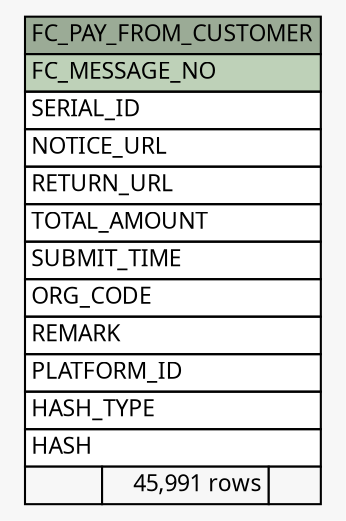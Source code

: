 // dot 2.26.0 on Linux 2.6.32-504.3.3.el6.x86_64
// SchemaSpy rev Unknown
digraph "FC_PAY_FROM_CUSTOMER" {
  graph [
    rankdir="RL"
    bgcolor="#f7f7f7"
    nodesep="0.18"
    ranksep="0.46"
    fontname="Microsoft YaHei"
    fontsize="11"
  ];
  node [
    fontname="Microsoft YaHei"
    fontsize="11"
    shape="plaintext"
  ];
  edge [
    arrowsize="0.8"
  ];
  "FC_PAY_FROM_CUSTOMER" [
    label=<
    <TABLE BORDER="0" CELLBORDER="1" CELLSPACING="0" BGCOLOR="#ffffff">
      <TR><TD COLSPAN="3" BGCOLOR="#9bab96" ALIGN="CENTER">FC_PAY_FROM_CUSTOMER</TD></TR>
      <TR><TD PORT="FC_MESSAGE_NO" COLSPAN="3" BGCOLOR="#bed1b8" ALIGN="LEFT">FC_MESSAGE_NO</TD></TR>
      <TR><TD PORT="SERIAL_ID" COLSPAN="3" ALIGN="LEFT">SERIAL_ID</TD></TR>
      <TR><TD PORT="NOTICE_URL" COLSPAN="3" ALIGN="LEFT">NOTICE_URL</TD></TR>
      <TR><TD PORT="RETURN_URL" COLSPAN="3" ALIGN="LEFT">RETURN_URL</TD></TR>
      <TR><TD PORT="TOTAL_AMOUNT" COLSPAN="3" ALIGN="LEFT">TOTAL_AMOUNT</TD></TR>
      <TR><TD PORT="SUBMIT_TIME" COLSPAN="3" ALIGN="LEFT">SUBMIT_TIME</TD></TR>
      <TR><TD PORT="ORG_CODE" COLSPAN="3" ALIGN="LEFT">ORG_CODE</TD></TR>
      <TR><TD PORT="REMARK" COLSPAN="3" ALIGN="LEFT">REMARK</TD></TR>
      <TR><TD PORT="PLATFORM_ID" COLSPAN="3" ALIGN="LEFT">PLATFORM_ID</TD></TR>
      <TR><TD PORT="HASH_TYPE" COLSPAN="3" ALIGN="LEFT">HASH_TYPE</TD></TR>
      <TR><TD PORT="HASH" COLSPAN="3" ALIGN="LEFT">HASH</TD></TR>
      <TR><TD ALIGN="LEFT" BGCOLOR="#f7f7f7">  </TD><TD ALIGN="RIGHT" BGCOLOR="#f7f7f7">45,991 rows</TD><TD ALIGN="RIGHT" BGCOLOR="#f7f7f7">  </TD></TR>
    </TABLE>>
    URL="tables/FC_PAY_FROM_CUSTOMER.html"
    tooltip="FC_PAY_FROM_CUSTOMER"
  ];
}
